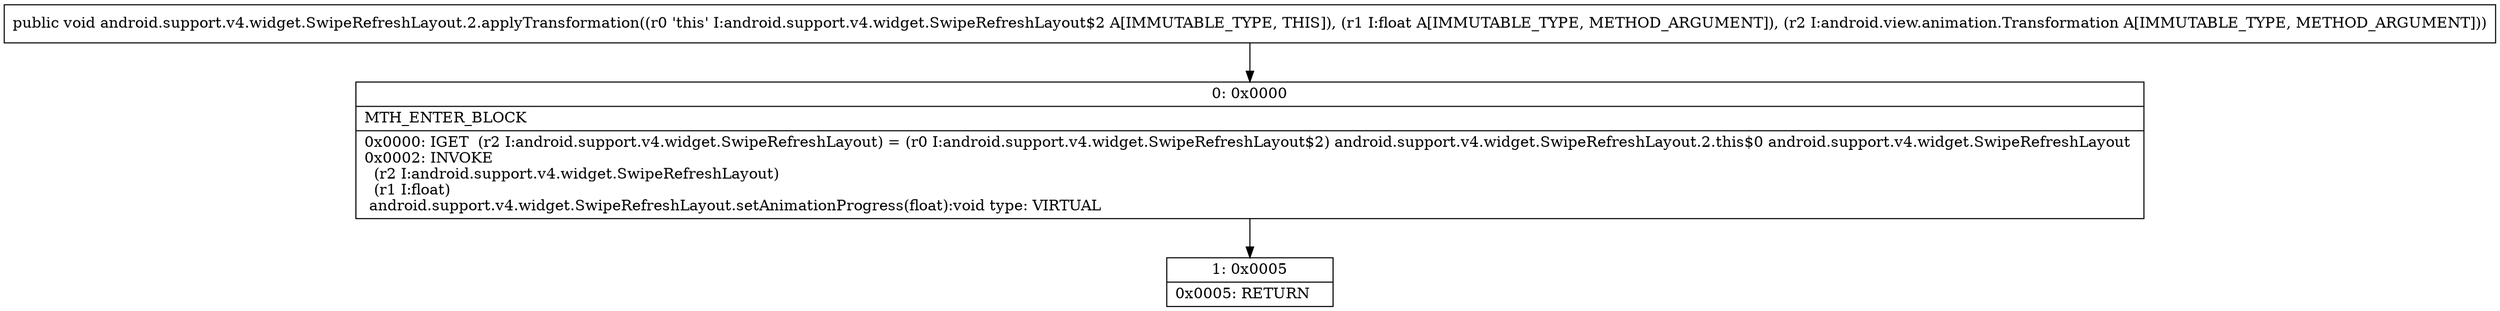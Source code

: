 digraph "CFG forandroid.support.v4.widget.SwipeRefreshLayout.2.applyTransformation(FLandroid\/view\/animation\/Transformation;)V" {
Node_0 [shape=record,label="{0\:\ 0x0000|MTH_ENTER_BLOCK\l|0x0000: IGET  (r2 I:android.support.v4.widget.SwipeRefreshLayout) = (r0 I:android.support.v4.widget.SwipeRefreshLayout$2) android.support.v4.widget.SwipeRefreshLayout.2.this$0 android.support.v4.widget.SwipeRefreshLayout \l0x0002: INVOKE  \l  (r2 I:android.support.v4.widget.SwipeRefreshLayout)\l  (r1 I:float)\l android.support.v4.widget.SwipeRefreshLayout.setAnimationProgress(float):void type: VIRTUAL \l}"];
Node_1 [shape=record,label="{1\:\ 0x0005|0x0005: RETURN   \l}"];
MethodNode[shape=record,label="{public void android.support.v4.widget.SwipeRefreshLayout.2.applyTransformation((r0 'this' I:android.support.v4.widget.SwipeRefreshLayout$2 A[IMMUTABLE_TYPE, THIS]), (r1 I:float A[IMMUTABLE_TYPE, METHOD_ARGUMENT]), (r2 I:android.view.animation.Transformation A[IMMUTABLE_TYPE, METHOD_ARGUMENT])) }"];
MethodNode -> Node_0;
Node_0 -> Node_1;
}

